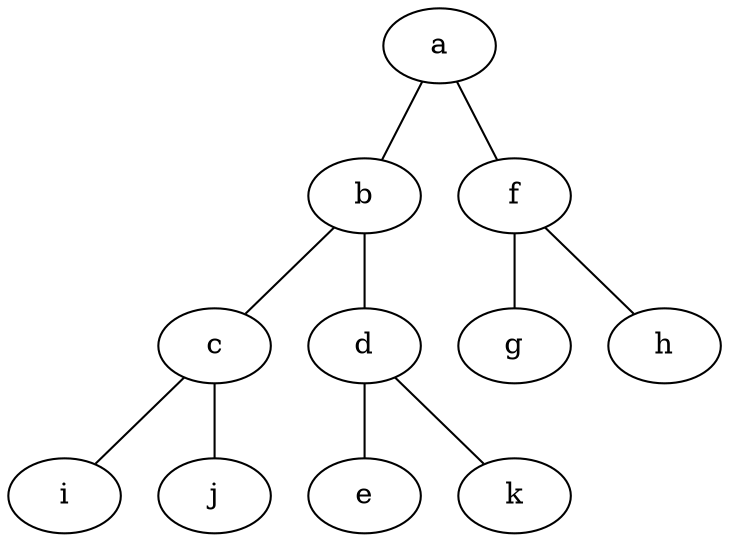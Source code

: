 graph {
    a -- b
    b -- c
    b -- d
    d -- e
    a -- f
    f -- g
    f -- h
    c -- i
    c -- j
    d -- k
}